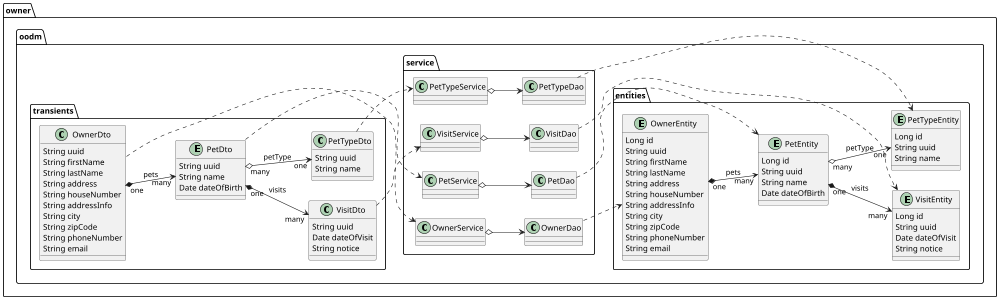 @startuml
'https://plantuml.com/class-diagram


left to right direction
' top to bottom direction

scale 1000 width

package owner.oodm {

    package owner.oodm.entities {

        entity OwnerEntity {
            Long id
            String uuid
            String firstName
            String lastName
            String address
            String houseNumber
            String addressInfo
            String city
            String zipCode
            String phoneNumber
            String email
        }

        entity PetEntity {
            Long id
            String uuid
            String name
            Date dateOfBirth
        }

        entity VisitEntity {
            Long id
            String uuid
            Date dateOfVisit
            String notice
        }

        entity PetTypeEntity {
            Long id
            String uuid
            String name
        }
    }

    package owner.oodm.service {

        class OwnerService {
        }

        class OwnerDao {
        }

        class PetService {
        }

        class PetDao {
        }

        class VisitService {
        }

        class VisitDao {
        }

        class PetTypeService {
        }

        class PetTypeDao {
        }
    }

    package owner.oodm.transients {

        class OwnerDto {
            String uuid
            String firstName
            String lastName
            String address
            String houseNumber
            String addressInfo
            String city
            String zipCode
            String phoneNumber
            String email
        }

        entity PetDto {
            String uuid
            String name
            Date dateOfBirth
        }

        class PetTypeDto {
            String uuid
            String name
        }

        class VisitDto {
            String uuid
            Date dateOfVisit
            String notice
        }
    }
}

OwnerEntity "one"  *--> "many"  PetEntity: pets
PetEntity "one" *--> "many" VisitEntity: visits
PetEntity "many"  o-->  "one" PetTypeEntity: petType

OwnerDao ..> OwnerEntity
PetDao ..> PetEntity
PetTypeDao ..> PetTypeEntity
VisitDao ..> VisitEntity

OwnerService o--> OwnerDao
PetService o--> PetDao
PetTypeService o--> PetTypeDao
VisitService o--> VisitDao

OwnerDto "one"  *--> "many"  PetDto: pets
PetDto "one" *--> "many" VisitDto: visits
PetDto "many"  o-->  "one" PetTypeDto: petType

OwnerDto ..> OwnerService
PetDto ..> PetService
VisitDto ..> VisitService
PetTypeDto  ..> PetTypeService

@enduml